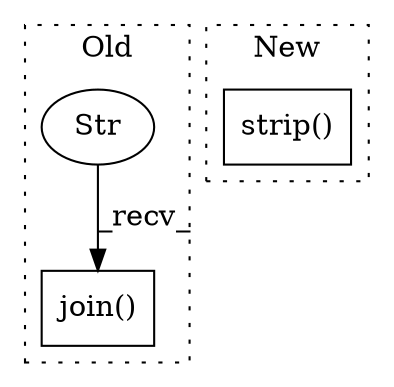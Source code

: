 digraph G {
subgraph cluster0 {
1 [label="join()" a="75" s="1827,1846" l="9,1" shape="box"];
3 [label="Str" a="66" s="1827" l="3" shape="ellipse"];
label = "Old";
style="dotted";
}
subgraph cluster1 {
2 [label="strip()" a="75" s="2179" l="30" shape="box"];
label = "New";
style="dotted";
}
3 -> 1 [label="_recv_"];
}
